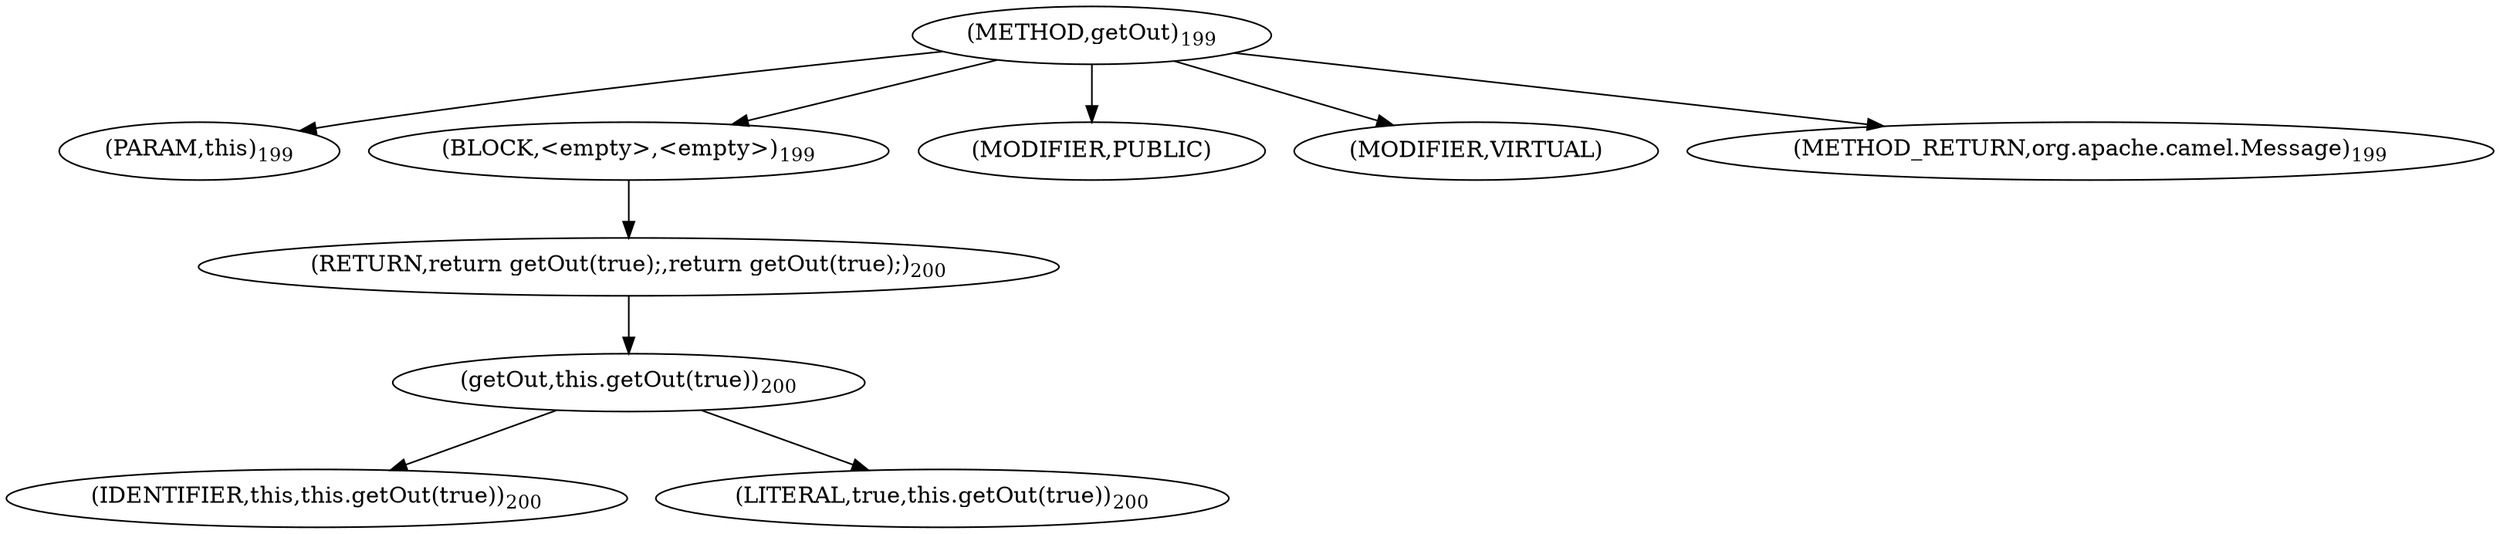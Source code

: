 digraph "getOut" {  
"594" [label = <(METHOD,getOut)<SUB>199</SUB>> ]
"49" [label = <(PARAM,this)<SUB>199</SUB>> ]
"595" [label = <(BLOCK,&lt;empty&gt;,&lt;empty&gt;)<SUB>199</SUB>> ]
"596" [label = <(RETURN,return getOut(true);,return getOut(true);)<SUB>200</SUB>> ]
"597" [label = <(getOut,this.getOut(true))<SUB>200</SUB>> ]
"48" [label = <(IDENTIFIER,this,this.getOut(true))<SUB>200</SUB>> ]
"598" [label = <(LITERAL,true,this.getOut(true))<SUB>200</SUB>> ]
"599" [label = <(MODIFIER,PUBLIC)> ]
"600" [label = <(MODIFIER,VIRTUAL)> ]
"601" [label = <(METHOD_RETURN,org.apache.camel.Message)<SUB>199</SUB>> ]
  "594" -> "49" 
  "594" -> "595" 
  "594" -> "599" 
  "594" -> "600" 
  "594" -> "601" 
  "595" -> "596" 
  "596" -> "597" 
  "597" -> "48" 
  "597" -> "598" 
}
